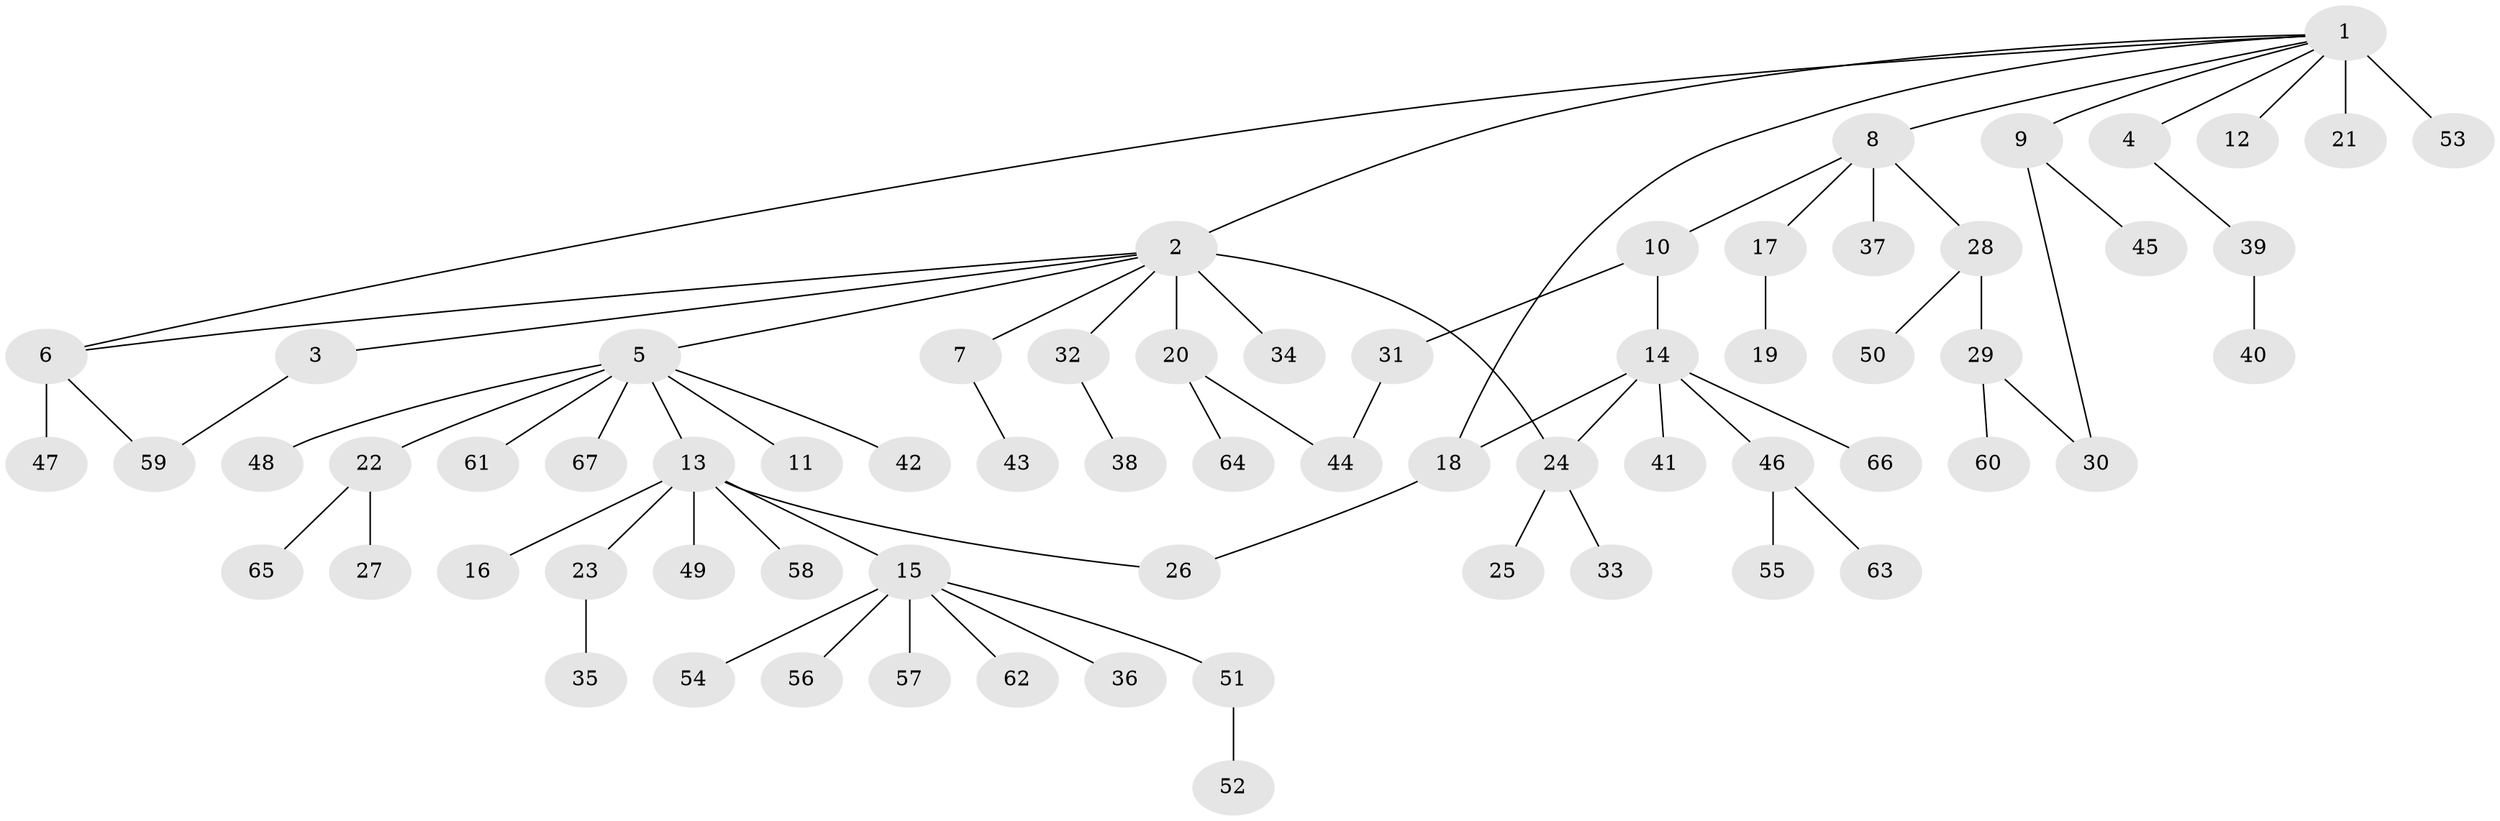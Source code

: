 // original degree distribution, {18: 0.007692307692307693, 16: 0.007692307692307693, 3: 0.06153846153846154, 9: 0.007692307692307693, 8: 0.023076923076923078, 7: 0.015384615384615385, 4: 0.038461538461538464, 1: 0.6461538461538462, 2: 0.16153846153846155, 5: 0.023076923076923078, 6: 0.007692307692307693}
// Generated by graph-tools (version 1.1) at 2025/35/03/09/25 02:35:25]
// undirected, 67 vertices, 73 edges
graph export_dot {
graph [start="1"]
  node [color=gray90,style=filled];
  1;
  2;
  3;
  4;
  5;
  6;
  7;
  8;
  9;
  10;
  11;
  12;
  13;
  14;
  15;
  16;
  17;
  18;
  19;
  20;
  21;
  22;
  23;
  24;
  25;
  26;
  27;
  28;
  29;
  30;
  31;
  32;
  33;
  34;
  35;
  36;
  37;
  38;
  39;
  40;
  41;
  42;
  43;
  44;
  45;
  46;
  47;
  48;
  49;
  50;
  51;
  52;
  53;
  54;
  55;
  56;
  57;
  58;
  59;
  60;
  61;
  62;
  63;
  64;
  65;
  66;
  67;
  1 -- 2 [weight=1.0];
  1 -- 4 [weight=1.0];
  1 -- 6 [weight=1.0];
  1 -- 8 [weight=1.0];
  1 -- 9 [weight=1.0];
  1 -- 12 [weight=1.0];
  1 -- 18 [weight=1.0];
  1 -- 21 [weight=9.0];
  1 -- 53 [weight=1.0];
  2 -- 3 [weight=1.0];
  2 -- 5 [weight=1.0];
  2 -- 6 [weight=1.0];
  2 -- 7 [weight=1.0];
  2 -- 20 [weight=7.0];
  2 -- 24 [weight=1.0];
  2 -- 32 [weight=1.0];
  2 -- 34 [weight=1.0];
  3 -- 59 [weight=1.0];
  4 -- 39 [weight=1.0];
  5 -- 11 [weight=1.0];
  5 -- 13 [weight=1.0];
  5 -- 22 [weight=1.0];
  5 -- 42 [weight=1.0];
  5 -- 48 [weight=1.0];
  5 -- 61 [weight=1.0];
  5 -- 67 [weight=1.0];
  6 -- 47 [weight=4.0];
  6 -- 59 [weight=1.0];
  7 -- 43 [weight=1.0];
  8 -- 10 [weight=1.0];
  8 -- 17 [weight=1.0];
  8 -- 28 [weight=1.0];
  8 -- 37 [weight=2.0];
  9 -- 30 [weight=1.0];
  9 -- 45 [weight=2.0];
  10 -- 14 [weight=1.0];
  10 -- 31 [weight=1.0];
  13 -- 15 [weight=1.0];
  13 -- 16 [weight=1.0];
  13 -- 23 [weight=1.0];
  13 -- 26 [weight=1.0];
  13 -- 49 [weight=1.0];
  13 -- 58 [weight=1.0];
  14 -- 18 [weight=1.0];
  14 -- 24 [weight=1.0];
  14 -- 41 [weight=1.0];
  14 -- 46 [weight=1.0];
  14 -- 66 [weight=1.0];
  15 -- 36 [weight=1.0];
  15 -- 51 [weight=1.0];
  15 -- 54 [weight=1.0];
  15 -- 56 [weight=1.0];
  15 -- 57 [weight=1.0];
  15 -- 62 [weight=1.0];
  17 -- 19 [weight=2.0];
  18 -- 26 [weight=1.0];
  20 -- 44 [weight=1.0];
  20 -- 64 [weight=1.0];
  22 -- 27 [weight=1.0];
  22 -- 65 [weight=1.0];
  23 -- 35 [weight=1.0];
  24 -- 25 [weight=1.0];
  24 -- 33 [weight=1.0];
  28 -- 29 [weight=1.0];
  28 -- 50 [weight=1.0];
  29 -- 30 [weight=1.0];
  29 -- 60 [weight=1.0];
  31 -- 44 [weight=4.0];
  32 -- 38 [weight=1.0];
  39 -- 40 [weight=3.0];
  46 -- 55 [weight=2.0];
  46 -- 63 [weight=1.0];
  51 -- 52 [weight=1.0];
}
